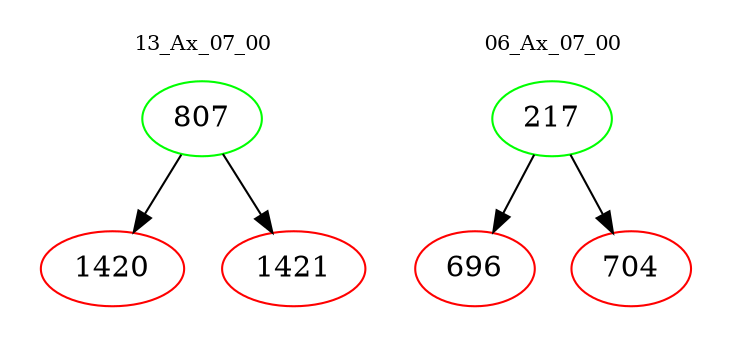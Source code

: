 digraph{
subgraph cluster_0 {
color = white
label = "13_Ax_07_00";
fontsize=10;
T0_807 [label="807", color="green"]
T0_807 -> T0_1420 [color="black"]
T0_1420 [label="1420", color="red"]
T0_807 -> T0_1421 [color="black"]
T0_1421 [label="1421", color="red"]
}
subgraph cluster_1 {
color = white
label = "06_Ax_07_00";
fontsize=10;
T1_217 [label="217", color="green"]
T1_217 -> T1_696 [color="black"]
T1_696 [label="696", color="red"]
T1_217 -> T1_704 [color="black"]
T1_704 [label="704", color="red"]
}
}
